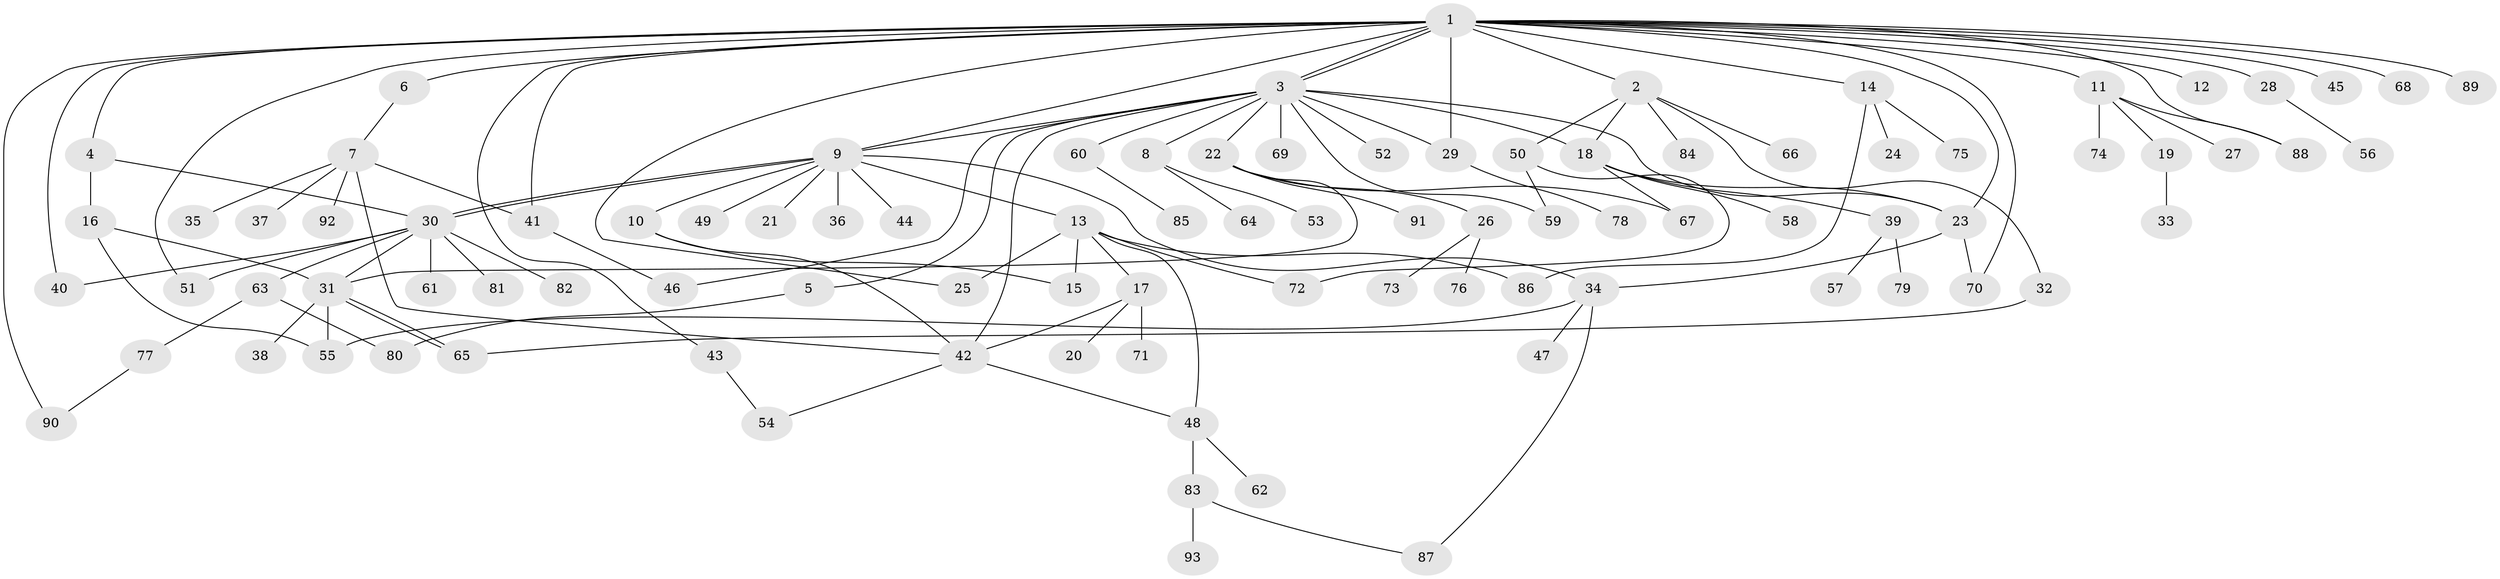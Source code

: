 // Generated by graph-tools (version 1.1) at 2025/47/03/09/25 04:47:12]
// undirected, 93 vertices, 127 edges
graph export_dot {
graph [start="1"]
  node [color=gray90,style=filled];
  1;
  2;
  3;
  4;
  5;
  6;
  7;
  8;
  9;
  10;
  11;
  12;
  13;
  14;
  15;
  16;
  17;
  18;
  19;
  20;
  21;
  22;
  23;
  24;
  25;
  26;
  27;
  28;
  29;
  30;
  31;
  32;
  33;
  34;
  35;
  36;
  37;
  38;
  39;
  40;
  41;
  42;
  43;
  44;
  45;
  46;
  47;
  48;
  49;
  50;
  51;
  52;
  53;
  54;
  55;
  56;
  57;
  58;
  59;
  60;
  61;
  62;
  63;
  64;
  65;
  66;
  67;
  68;
  69;
  70;
  71;
  72;
  73;
  74;
  75;
  76;
  77;
  78;
  79;
  80;
  81;
  82;
  83;
  84;
  85;
  86;
  87;
  88;
  89;
  90;
  91;
  92;
  93;
  1 -- 2;
  1 -- 3;
  1 -- 3;
  1 -- 4;
  1 -- 6;
  1 -- 9;
  1 -- 11;
  1 -- 12;
  1 -- 14;
  1 -- 23;
  1 -- 25;
  1 -- 28;
  1 -- 29;
  1 -- 40;
  1 -- 41;
  1 -- 43;
  1 -- 45;
  1 -- 51;
  1 -- 68;
  1 -- 70;
  1 -- 88;
  1 -- 89;
  1 -- 90;
  2 -- 18;
  2 -- 32;
  2 -- 50;
  2 -- 66;
  2 -- 84;
  3 -- 5;
  3 -- 8;
  3 -- 9;
  3 -- 18;
  3 -- 22;
  3 -- 23;
  3 -- 29;
  3 -- 42;
  3 -- 46;
  3 -- 52;
  3 -- 59;
  3 -- 60;
  3 -- 69;
  4 -- 16;
  4 -- 30;
  5 -- 80;
  6 -- 7;
  7 -- 35;
  7 -- 37;
  7 -- 41;
  7 -- 42;
  7 -- 92;
  8 -- 53;
  8 -- 64;
  9 -- 10;
  9 -- 13;
  9 -- 21;
  9 -- 30;
  9 -- 30;
  9 -- 34;
  9 -- 36;
  9 -- 44;
  9 -- 49;
  10 -- 15;
  10 -- 42;
  11 -- 19;
  11 -- 27;
  11 -- 74;
  11 -- 88;
  13 -- 15;
  13 -- 17;
  13 -- 25;
  13 -- 48;
  13 -- 72;
  13 -- 86;
  14 -- 24;
  14 -- 75;
  14 -- 86;
  16 -- 31;
  16 -- 55;
  17 -- 20;
  17 -- 42;
  17 -- 71;
  18 -- 23;
  18 -- 39;
  18 -- 58;
  18 -- 67;
  19 -- 33;
  22 -- 26;
  22 -- 31;
  22 -- 67;
  22 -- 91;
  23 -- 34;
  23 -- 70;
  26 -- 73;
  26 -- 76;
  28 -- 56;
  29 -- 78;
  30 -- 31;
  30 -- 40;
  30 -- 51;
  30 -- 61;
  30 -- 63;
  30 -- 81;
  30 -- 82;
  31 -- 38;
  31 -- 55;
  31 -- 65;
  31 -- 65;
  32 -- 65;
  34 -- 47;
  34 -- 55;
  34 -- 87;
  39 -- 57;
  39 -- 79;
  41 -- 46;
  42 -- 48;
  42 -- 54;
  43 -- 54;
  48 -- 62;
  48 -- 83;
  50 -- 59;
  50 -- 72;
  60 -- 85;
  63 -- 77;
  63 -- 80;
  77 -- 90;
  83 -- 87;
  83 -- 93;
}
